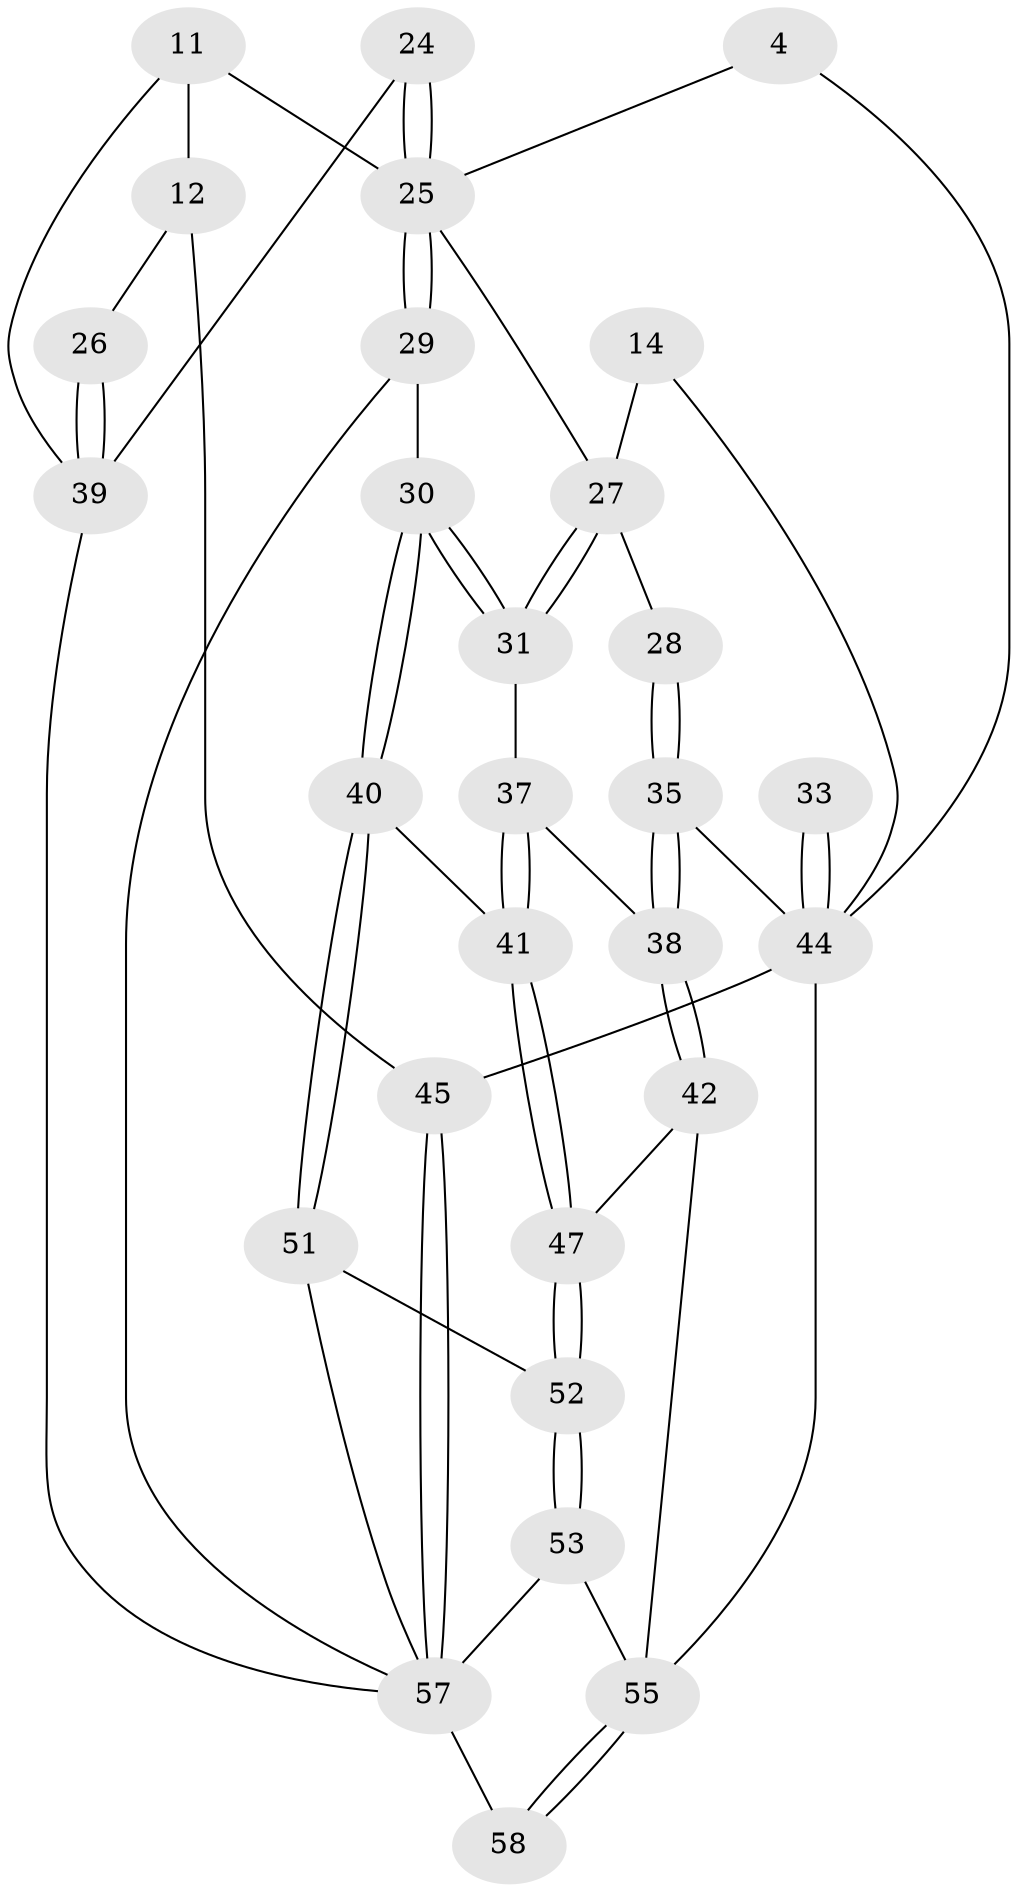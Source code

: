 // original degree distribution, {3: 0.034482758620689655, 6: 0.1896551724137931, 5: 0.5517241379310345, 4: 0.22413793103448276}
// Generated by graph-tools (version 1.1) at 2025/59/03/09/25 04:59:49]
// undirected, 29 vertices, 62 edges
graph export_dot {
graph [start="1"]
  node [color=gray90,style=filled];
  4 [pos="+0.6054448862913069+0"];
  11 [pos="+0.8677094301412067+0.2742414134683066",super="+6+10"];
  12 [pos="+1+0.2795358341762362",super="+9"];
  14 [pos="+0+0.10311409732560176"];
  24 [pos="+0.6659894721578756+0.5146965673022675"];
  25 [pos="+0.6566078300590455+0.5215446053321618",super="+17+20"];
  26 [pos="+1+0.34205514041849105"];
  27 [pos="+0.4431334299014658+0.3639912437099847",super="+18+21"];
  28 [pos="+0.267786968054791+0.44387489332139357"];
  29 [pos="+0.6550450651068876+0.5249222593849784"];
  30 [pos="+0.6212384184814048+0.5472772163415108"];
  31 [pos="+0.4334738067511911+0.5106338861952054"];
  33 [pos="+0+0.8446759781533967"];
  35 [pos="+0.26581991010477446+0.47640822908892594"];
  37 [pos="+0.36438882401605327+0.5186728697804209"];
  38 [pos="+0.2779044452376251+0.493823747440222"];
  39 [pos="+1+0.7153195637187865",super="+23+22"];
  40 [pos="+0.5953269364422147+0.5891076056702661"];
  41 [pos="+0.4297756791219139+0.7008592578143429"];
  42 [pos="+0.25528418043584844+0.697790991116489"];
  44 [pos="+0.13084688589954355+0.7002825058345344",super="+36+34"];
  45 [pos="+1+1",super="+2"];
  47 [pos="+0.41818065652760333+0.717569499235194"];
  51 [pos="+0.5985803869711219+0.8309200174784702"];
  52 [pos="+0.43515622722026315+0.7721312380161075"];
  53 [pos="+0.37315872828861396+0.9262301526158678"];
  55 [pos="+0.0008653872649820179+1",super="+54+43"];
  57 [pos="+0.45015490501575295+1",super="+56+48"];
  58 [pos="+0.3070218034940357+1"];
  4 -- 25;
  4 -- 44;
  11 -- 25 [weight=2];
  11 -- 12 [weight=2];
  11 -- 39;
  12 -- 26;
  12 -- 45 [weight=2];
  14 -- 27 [weight=2];
  14 -- 44;
  24 -- 25 [weight=2];
  24 -- 25;
  24 -- 39;
  25 -- 29;
  25 -- 29;
  25 -- 27 [weight=2];
  26 -- 39 [weight=2];
  26 -- 39;
  27 -- 28 [weight=2];
  27 -- 31;
  27 -- 31;
  28 -- 35;
  28 -- 35;
  29 -- 30;
  29 -- 57;
  30 -- 31;
  30 -- 31;
  30 -- 40;
  30 -- 40;
  31 -- 37;
  33 -- 44 [weight=3];
  33 -- 44;
  35 -- 38;
  35 -- 38;
  35 -- 44;
  37 -- 38;
  37 -- 41;
  37 -- 41;
  38 -- 42;
  38 -- 42;
  39 -- 57;
  40 -- 41;
  40 -- 51;
  40 -- 51;
  41 -- 47;
  41 -- 47;
  42 -- 47;
  42 -- 55;
  44 -- 55 [weight=2];
  44 -- 45 [weight=2];
  45 -- 57 [weight=2];
  45 -- 57;
  47 -- 52;
  47 -- 52;
  51 -- 52;
  51 -- 57;
  52 -- 53;
  52 -- 53;
  53 -- 57;
  53 -- 55;
  55 -- 58;
  55 -- 58;
  57 -- 58 [weight=2];
}

